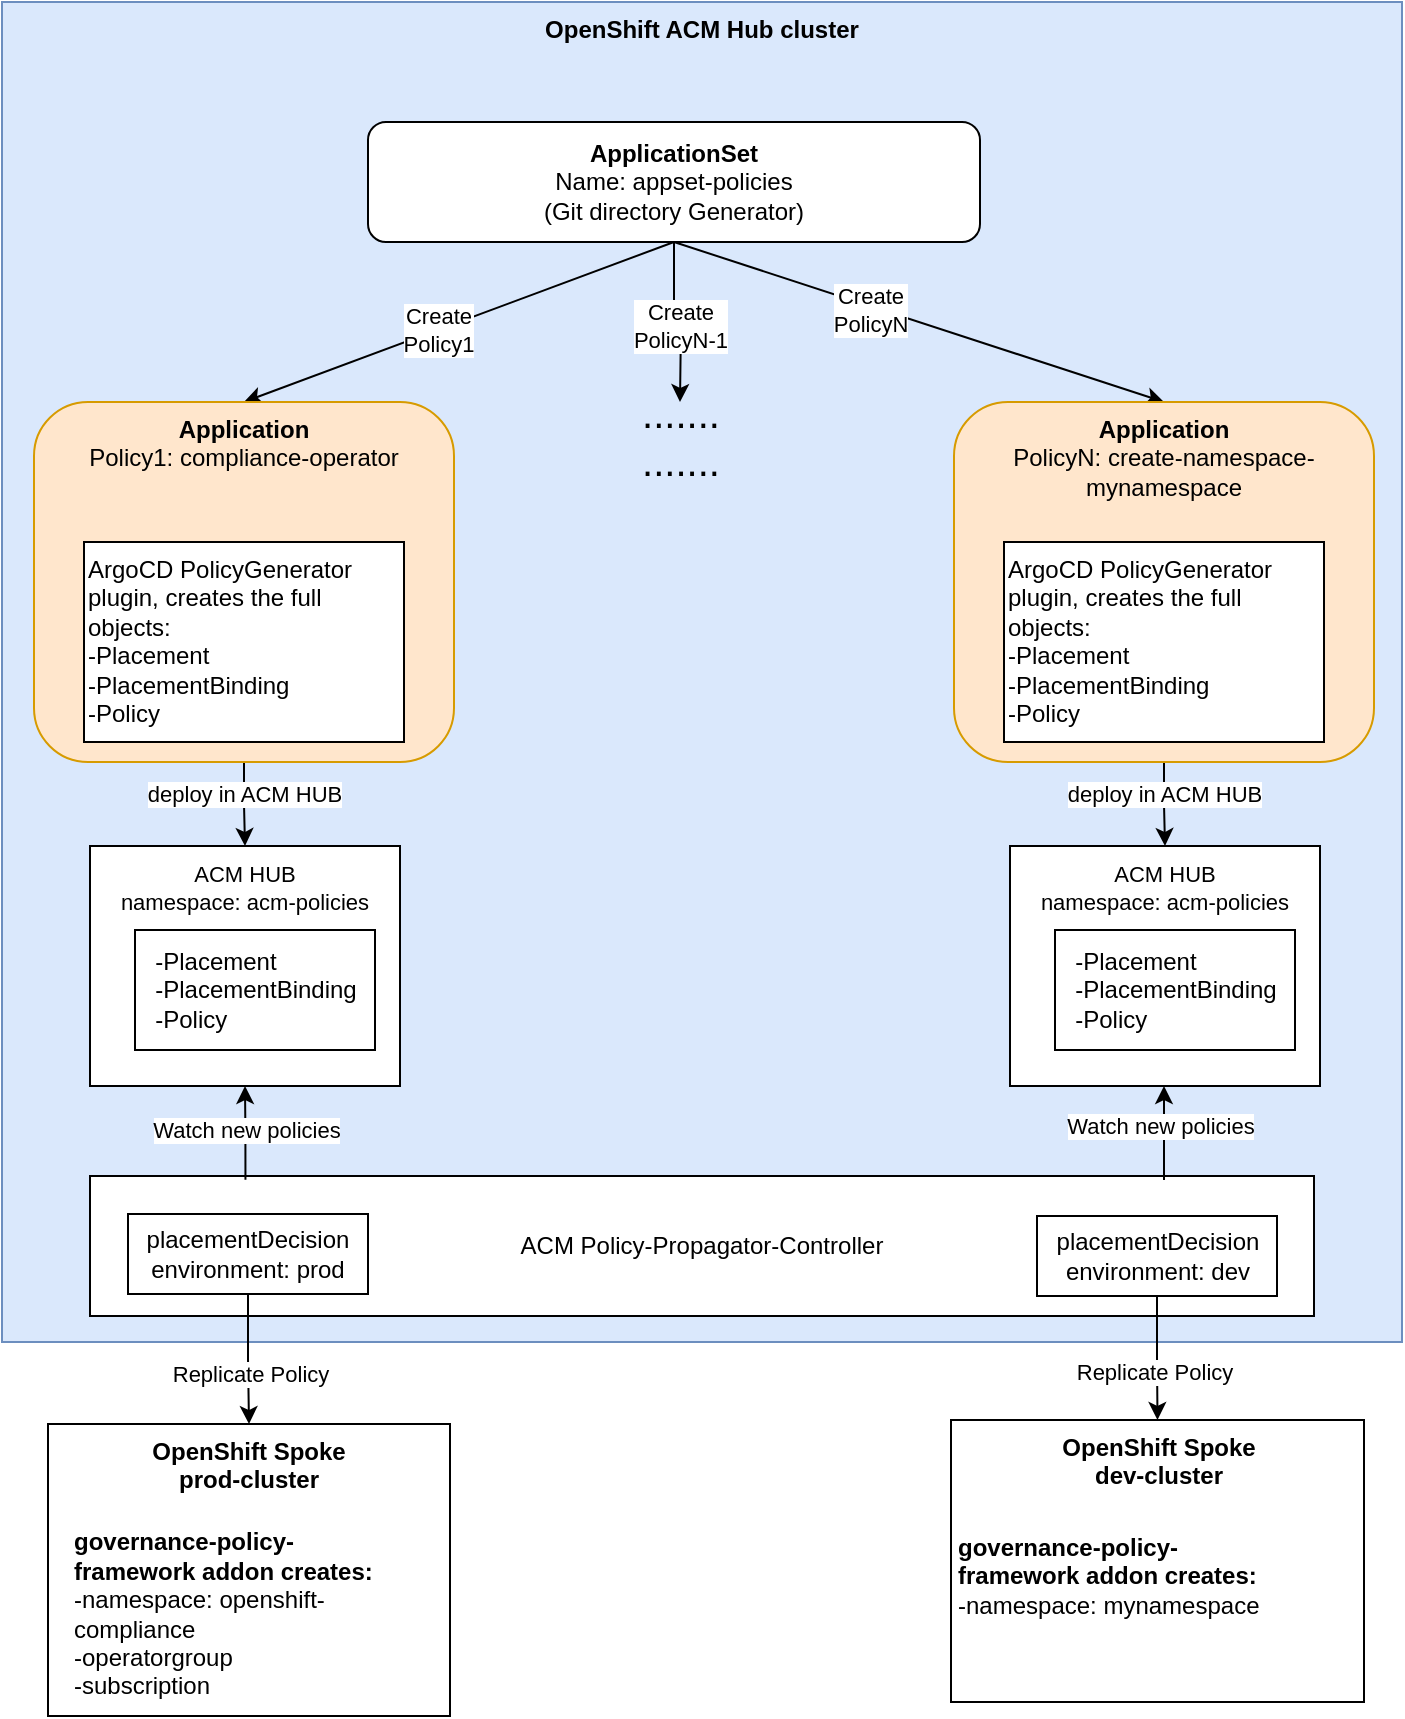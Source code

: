 <mxfile version="26.1.1">
  <diagram name="Page-1" id="bmxzmEVjPzu9OhD2EPQK">
    <mxGraphModel dx="1434" dy="871" grid="1" gridSize="10" guides="1" tooltips="1" connect="1" arrows="1" fold="1" page="1" pageScale="1" pageWidth="827" pageHeight="1169" math="0" shadow="0">
      <root>
        <mxCell id="0" />
        <mxCell id="1" parent="0" />
        <mxCell id="_zjkOJmLrae22tlbRbpd-3" value="&lt;b&gt;OpenShift ACM Hub cluster&lt;/b&gt;" style="rounded=0;whiteSpace=wrap;html=1;verticalAlign=top;fillColor=#dae8fc;strokeColor=#6c8ebf;" vertex="1" parent="1">
          <mxGeometry x="54" y="50" width="700" height="670" as="geometry" />
        </mxCell>
        <mxCell id="G2LgMif2vIfPvXsa3s2T-3" style="rounded=0;orthogonalLoop=1;jettySize=auto;html=1;exitX=0.5;exitY=1;exitDx=0;exitDy=0;entryX=0.5;entryY=0;entryDx=0;entryDy=0;" parent="1" source="G2LgMif2vIfPvXsa3s2T-1" target="G2LgMif2vIfPvXsa3s2T-2" edge="1">
          <mxGeometry relative="1" as="geometry" />
        </mxCell>
        <mxCell id="G2LgMif2vIfPvXsa3s2T-4" value="Create&lt;div&gt;Policy1&lt;/div&gt;" style="edgeLabel;html=1;align=center;verticalAlign=middle;resizable=0;points=[];" parent="G2LgMif2vIfPvXsa3s2T-3" vertex="1" connectable="0">
          <mxGeometry x="0.097" relative="1" as="geometry">
            <mxPoint as="offset" />
          </mxGeometry>
        </mxCell>
        <mxCell id="G2LgMif2vIfPvXsa3s2T-22" style="rounded=0;orthogonalLoop=1;jettySize=auto;html=1;exitX=0.5;exitY=1;exitDx=0;exitDy=0;entryX=0.5;entryY=0;entryDx=0;entryDy=0;" parent="1" source="G2LgMif2vIfPvXsa3s2T-1" target="G2LgMif2vIfPvXsa3s2T-18" edge="1">
          <mxGeometry relative="1" as="geometry" />
        </mxCell>
        <mxCell id="G2LgMif2vIfPvXsa3s2T-23" value="Create&lt;div&gt;PolicyN&lt;/div&gt;" style="edgeLabel;html=1;align=center;verticalAlign=middle;resizable=0;points=[];" parent="G2LgMif2vIfPvXsa3s2T-22" vertex="1" connectable="0">
          <mxGeometry x="-0.202" y="-2" relative="1" as="geometry">
            <mxPoint as="offset" />
          </mxGeometry>
        </mxCell>
        <mxCell id="G2LgMif2vIfPvXsa3s2T-24" style="edgeStyle=orthogonalEdgeStyle;rounded=0;orthogonalLoop=1;jettySize=auto;html=1;exitX=0.5;exitY=1;exitDx=0;exitDy=0;" parent="1" source="G2LgMif2vIfPvXsa3s2T-1" edge="1">
          <mxGeometry relative="1" as="geometry">
            <mxPoint x="393" y="250" as="targetPoint" />
          </mxGeometry>
        </mxCell>
        <mxCell id="G2LgMif2vIfPvXsa3s2T-25" value="Create&lt;div&gt;PolicyN-1&lt;/div&gt;" style="edgeLabel;html=1;align=center;verticalAlign=middle;resizable=0;points=[];" parent="G2LgMif2vIfPvXsa3s2T-24" vertex="1" connectable="0">
          <mxGeometry x="0.081" y="-1" relative="1" as="geometry">
            <mxPoint as="offset" />
          </mxGeometry>
        </mxCell>
        <mxCell id="G2LgMif2vIfPvXsa3s2T-1" value="&lt;b&gt;ApplicationSet&lt;/b&gt;&lt;div&gt;Name: appset-policies&lt;br&gt;&lt;div&gt;(Git directory Generator)&lt;/div&gt;&lt;/div&gt;" style="rounded=1;whiteSpace=wrap;html=1;" parent="1" vertex="1">
          <mxGeometry x="237" y="110" width="306" height="60" as="geometry" />
        </mxCell>
        <mxCell id="G2LgMif2vIfPvXsa3s2T-11" style="edgeStyle=orthogonalEdgeStyle;rounded=0;orthogonalLoop=1;jettySize=auto;html=1;exitX=0.5;exitY=1;exitDx=0;exitDy=0;entryX=0.5;entryY=0;entryDx=0;entryDy=0;" parent="1" source="G2LgMif2vIfPvXsa3s2T-2" target="G2LgMif2vIfPvXsa3s2T-10" edge="1">
          <mxGeometry relative="1" as="geometry" />
        </mxCell>
        <mxCell id="G2LgMif2vIfPvXsa3s2T-12" value="deploy in ACM HUB" style="edgeLabel;html=1;align=center;verticalAlign=middle;resizable=0;points=[];" parent="G2LgMif2vIfPvXsa3s2T-11" vertex="1" connectable="0">
          <mxGeometry x="-0.244" relative="1" as="geometry">
            <mxPoint as="offset" />
          </mxGeometry>
        </mxCell>
        <mxCell id="G2LgMif2vIfPvXsa3s2T-2" value="&lt;b&gt;Application&lt;/b&gt;&lt;div&gt;Policy1: compliance-operator&lt;/div&gt;" style="rounded=1;whiteSpace=wrap;html=1;verticalAlign=top;fillColor=#ffe6cc;strokeColor=#d79b00;" parent="1" vertex="1">
          <mxGeometry x="70" y="250" width="210" height="180" as="geometry" />
        </mxCell>
        <mxCell id="G2LgMif2vIfPvXsa3s2T-8" value="ArgoCD PolicyGenerator plugin,&amp;nbsp;&lt;span style=&quot;background-color: transparent; color: light-dark(rgb(0, 0, 0), rgb(255, 255, 255));&quot;&gt;creates the full objects:&amp;nbsp;&lt;/span&gt;&lt;div&gt;-Placement&lt;/div&gt;&lt;div&gt;-PlacementBinding&lt;/div&gt;&lt;div&gt;-Policy&lt;/div&gt;" style="rounded=0;whiteSpace=wrap;html=1;align=left;verticalAlign=top;" parent="1" vertex="1">
          <mxGeometry x="95" y="320" width="160" height="100" as="geometry" />
        </mxCell>
        <mxCell id="G2LgMif2vIfPvXsa3s2T-10" value="&lt;div&gt;&lt;span style=&quot;background-color: rgb(255, 255, 255); font-size: 11px; text-wrap-mode: nowrap; color: light-dark(rgb(0, 0, 0), rgb(255, 255, 255));&quot;&gt;ACM HUB&lt;/span&gt;&lt;/div&gt;&lt;div&gt;&lt;span style=&quot;background-color: rgb(255, 255, 255); font-size: 11px; text-wrap-mode: nowrap; color: light-dark(rgb(0, 0, 0), rgb(255, 255, 255));&quot;&gt;namespace: acm-policies&lt;/span&gt;&lt;/div&gt;&lt;div&gt;&lt;span style=&quot;background-color: rgb(255, 255, 255); font-size: 11px; text-wrap-mode: nowrap; color: light-dark(rgb(0, 0, 0), rgb(255, 255, 255));&quot;&gt;&lt;br&gt;&lt;/span&gt;&lt;/div&gt;" style="rounded=0;whiteSpace=wrap;html=1;verticalAlign=top;" parent="1" vertex="1">
          <mxGeometry x="98" y="472" width="155" height="120" as="geometry" />
        </mxCell>
        <mxCell id="G2LgMif2vIfPvXsa3s2T-13" value="&lt;div style=&quot;text-align: left;&quot;&gt;-Placement&lt;/div&gt;&lt;div style=&quot;text-align: left;&quot;&gt;-PlacementBinding&lt;/div&gt;&lt;div style=&quot;text-align: left;&quot;&gt;-Policy&lt;/div&gt;" style="rounded=0;whiteSpace=wrap;html=1;" parent="1" vertex="1">
          <mxGeometry x="120.5" y="514" width="120" height="60" as="geometry" />
        </mxCell>
        <mxCell id="G2LgMif2vIfPvXsa3s2T-16" style="edgeStyle=orthogonalEdgeStyle;rounded=0;orthogonalLoop=1;jettySize=auto;html=1;exitX=0.5;exitY=1;exitDx=0;exitDy=0;entryX=0.5;entryY=0;entryDx=0;entryDy=0;" parent="1" source="G2LgMif2vIfPvXsa3s2T-18" target="G2LgMif2vIfPvXsa3s2T-20" edge="1">
          <mxGeometry relative="1" as="geometry" />
        </mxCell>
        <mxCell id="G2LgMif2vIfPvXsa3s2T-17" value="deploy in ACM HUB" style="edgeLabel;html=1;align=center;verticalAlign=middle;resizable=0;points=[];" parent="G2LgMif2vIfPvXsa3s2T-16" vertex="1" connectable="0">
          <mxGeometry x="-0.244" relative="1" as="geometry">
            <mxPoint as="offset" />
          </mxGeometry>
        </mxCell>
        <mxCell id="G2LgMif2vIfPvXsa3s2T-18" value="&lt;b&gt;Application&lt;/b&gt;&lt;div&gt;PolicyN:&amp;nbsp;create-namespace-mynamespace&lt;/div&gt;" style="rounded=1;whiteSpace=wrap;html=1;verticalAlign=top;fillColor=#ffe6cc;strokeColor=#d79b00;" parent="1" vertex="1">
          <mxGeometry x="530" y="250" width="210" height="180" as="geometry" />
        </mxCell>
        <mxCell id="G2LgMif2vIfPvXsa3s2T-19" value="ArgoCD PolicyGenerator plugin,&amp;nbsp;&lt;span style=&quot;background-color: transparent; color: light-dark(rgb(0, 0, 0), rgb(255, 255, 255));&quot;&gt;creates the full objects:&amp;nbsp;&lt;/span&gt;&lt;div&gt;-Placement&lt;/div&gt;&lt;div&gt;-PlacementBinding&lt;/div&gt;&lt;div&gt;-Policy&lt;/div&gt;" style="rounded=0;whiteSpace=wrap;html=1;align=left;verticalAlign=top;" parent="1" vertex="1">
          <mxGeometry x="555" y="320" width="160" height="100" as="geometry" />
        </mxCell>
        <mxCell id="G2LgMif2vIfPvXsa3s2T-20" value="&lt;div&gt;&lt;span style=&quot;background-color: rgb(255, 255, 255); font-size: 11px; text-wrap-mode: nowrap; color: light-dark(rgb(0, 0, 0), rgb(255, 255, 255));&quot;&gt;ACM HUB&lt;/span&gt;&lt;/div&gt;&lt;div&gt;&lt;span style=&quot;background-color: rgb(255, 255, 255); font-size: 11px; text-wrap-mode: nowrap; color: light-dark(rgb(0, 0, 0), rgb(255, 255, 255));&quot;&gt;namespace: acm-policies&lt;/span&gt;&lt;/div&gt;&lt;div&gt;&lt;span style=&quot;background-color: rgb(255, 255, 255); font-size: 11px; text-wrap-mode: nowrap; color: light-dark(rgb(0, 0, 0), rgb(255, 255, 255));&quot;&gt;&lt;br&gt;&lt;/span&gt;&lt;/div&gt;" style="rounded=0;whiteSpace=wrap;html=1;verticalAlign=top;" parent="1" vertex="1">
          <mxGeometry x="558" y="472" width="155" height="120" as="geometry" />
        </mxCell>
        <mxCell id="G2LgMif2vIfPvXsa3s2T-21" value="&lt;div style=&quot;text-align: left;&quot;&gt;-Placement&lt;/div&gt;&lt;div style=&quot;text-align: left;&quot;&gt;-PlacementBinding&lt;/div&gt;&lt;div style=&quot;text-align: left;&quot;&gt;-Policy&lt;/div&gt;" style="rounded=0;whiteSpace=wrap;html=1;" parent="1" vertex="1">
          <mxGeometry x="580.5" y="514" width="120" height="60" as="geometry" />
        </mxCell>
        <mxCell id="G2LgMif2vIfPvXsa3s2T-26" value="&lt;font style=&quot;font-size: 20px;&quot;&gt;.......&lt;/font&gt;&lt;div&gt;&lt;font style=&quot;font-size: 20px;&quot;&gt;.......&lt;/font&gt;&lt;/div&gt;&lt;div&gt;&lt;br&gt;&lt;/div&gt;" style="text;html=1;align=center;verticalAlign=middle;whiteSpace=wrap;rounded=0;" parent="1" vertex="1">
          <mxGeometry x="356.5" y="260" width="73" height="30" as="geometry" />
        </mxCell>
        <mxCell id="G2LgMif2vIfPvXsa3s2T-28" value="ACM Policy-Propagator-Controller" style="rounded=0;whiteSpace=wrap;html=1;" parent="1" vertex="1">
          <mxGeometry x="98" y="637" width="612" height="70" as="geometry" />
        </mxCell>
        <mxCell id="G2LgMif2vIfPvXsa3s2T-29" style="edgeStyle=orthogonalEdgeStyle;rounded=0;orthogonalLoop=1;jettySize=auto;html=1;exitX=0.127;exitY=0.026;exitDx=0;exitDy=0;entryX=0.5;entryY=1;entryDx=0;entryDy=0;exitPerimeter=0;" parent="1" source="G2LgMif2vIfPvXsa3s2T-28" target="G2LgMif2vIfPvXsa3s2T-10" edge="1">
          <mxGeometry relative="1" as="geometry" />
        </mxCell>
        <mxCell id="G2LgMif2vIfPvXsa3s2T-32" value="Watch new policies" style="edgeLabel;html=1;align=center;verticalAlign=middle;resizable=0;points=[];" parent="G2LgMif2vIfPvXsa3s2T-29" vertex="1" connectable="0">
          <mxGeometry x="-0.242" relative="1" as="geometry">
            <mxPoint y="-7" as="offset" />
          </mxGeometry>
        </mxCell>
        <mxCell id="G2LgMif2vIfPvXsa3s2T-30" style="edgeStyle=orthogonalEdgeStyle;rounded=0;orthogonalLoop=1;jettySize=auto;html=1;exitX=0.127;exitY=0.026;exitDx=0;exitDy=0;entryX=0.5;entryY=1;entryDx=0;entryDy=0;exitPerimeter=0;" parent="1" edge="1">
          <mxGeometry relative="1" as="geometry">
            <mxPoint x="635" y="639" as="sourcePoint" />
            <mxPoint x="635" y="592" as="targetPoint" />
            <Array as="points">
              <mxPoint x="635" y="620" />
              <mxPoint x="635" y="620" />
            </Array>
          </mxGeometry>
        </mxCell>
        <mxCell id="G2LgMif2vIfPvXsa3s2T-31" value="Watch new policies" style="edgeLabel;html=1;align=center;verticalAlign=middle;resizable=0;points=[];" parent="G2LgMif2vIfPvXsa3s2T-30" vertex="1" connectable="0">
          <mxGeometry x="0.149" y="2" relative="1" as="geometry">
            <mxPoint as="offset" />
          </mxGeometry>
        </mxCell>
        <mxCell id="G2LgMif2vIfPvXsa3s2T-33" value="&lt;b&gt;OpenShift Spoke&lt;/b&gt;&lt;div&gt;&lt;b&gt;prod-cluster&lt;/b&gt;&lt;/div&gt;&lt;div style=&quot;text-align: left;&quot;&gt;&lt;br&gt;&lt;/div&gt;" style="rounded=0;whiteSpace=wrap;html=1;verticalAlign=top;" parent="1" vertex="1">
          <mxGeometry x="77" y="761" width="201" height="146" as="geometry" />
        </mxCell>
        <mxCell id="G2LgMif2vIfPvXsa3s2T-35" value="placementDecision&lt;div&gt;environment: prod&lt;/div&gt;" style="rounded=0;whiteSpace=wrap;html=1;" parent="1" vertex="1">
          <mxGeometry x="117" y="656" width="120" height="40" as="geometry" />
        </mxCell>
        <mxCell id="G2LgMif2vIfPvXsa3s2T-36" style="edgeStyle=orthogonalEdgeStyle;rounded=0;orthogonalLoop=1;jettySize=auto;html=1;exitX=0.5;exitY=1;exitDx=0;exitDy=0;entryX=0.5;entryY=0;entryDx=0;entryDy=0;" parent="1" source="G2LgMif2vIfPvXsa3s2T-35" target="G2LgMif2vIfPvXsa3s2T-33" edge="1">
          <mxGeometry relative="1" as="geometry" />
        </mxCell>
        <mxCell id="_zjkOJmLrae22tlbRbpd-1" value="Replicate Policy" style="edgeLabel;html=1;align=center;verticalAlign=middle;resizable=0;points=[];" vertex="1" connectable="0" parent="G2LgMif2vIfPvXsa3s2T-36">
          <mxGeometry x="-0.145" y="1" relative="1" as="geometry">
            <mxPoint y="12" as="offset" />
          </mxGeometry>
        </mxCell>
        <mxCell id="G2LgMif2vIfPvXsa3s2T-40" value="&lt;b&gt;OpenShift Spoke&lt;/b&gt;&lt;div&gt;&lt;b&gt;dev-cluster&lt;/b&gt;&lt;/div&gt;&lt;div&gt;&lt;div&gt;&lt;br&gt;&lt;/div&gt;&lt;/div&gt;" style="rounded=0;whiteSpace=wrap;html=1;verticalAlign=top;align=center;" parent="1" vertex="1">
          <mxGeometry x="528.5" y="759" width="206.5" height="141" as="geometry" />
        </mxCell>
        <mxCell id="G2LgMif2vIfPvXsa3s2T-41" value="placementDecision&lt;div&gt;environment: dev&lt;/div&gt;" style="rounded=0;whiteSpace=wrap;html=1;" parent="1" vertex="1">
          <mxGeometry x="571.5" y="657" width="120" height="40" as="geometry" />
        </mxCell>
        <mxCell id="G2LgMif2vIfPvXsa3s2T-43" style="edgeStyle=orthogonalEdgeStyle;rounded=0;orthogonalLoop=1;jettySize=auto;html=1;exitX=0.5;exitY=1;exitDx=0;exitDy=0;entryX=0.5;entryY=0;entryDx=0;entryDy=0;" parent="1" source="G2LgMif2vIfPvXsa3s2T-41" target="G2LgMif2vIfPvXsa3s2T-40" edge="1">
          <mxGeometry relative="1" as="geometry">
            <mxPoint x="640.0" y="699" as="sourcePoint" />
            <mxPoint x="645.5" y="755" as="targetPoint" />
          </mxGeometry>
        </mxCell>
        <mxCell id="G2LgMif2vIfPvXsa3s2T-44" value="Replicate Policy" style="edgeLabel;html=1;align=center;verticalAlign=middle;resizable=0;points=[];" parent="G2LgMif2vIfPvXsa3s2T-43" vertex="1" connectable="0">
          <mxGeometry x="0.241" y="1" relative="1" as="geometry">
            <mxPoint x="-3" as="offset" />
          </mxGeometry>
        </mxCell>
        <mxCell id="SfZNMjxyM3tuoI5MVNso-1" value="&lt;div style=&quot;text-align: left;&quot;&gt;&lt;b&gt;governance-policy-framework addon creates:&lt;/b&gt;&lt;/div&gt;&lt;div style=&quot;text-align: left;&quot;&gt;-namespace:&amp;nbsp;openshift-compliance&lt;/div&gt;&lt;div style=&quot;text-align: left;&quot;&gt;-operatorgroup&lt;/div&gt;&lt;div style=&quot;text-align: left;&quot;&gt;-subscription&lt;/div&gt;" style="text;html=1;align=center;verticalAlign=middle;whiteSpace=wrap;rounded=0;" parent="1" vertex="1">
          <mxGeometry x="89" y="816" width="170" height="80" as="geometry" />
        </mxCell>
        <mxCell id="SfZNMjxyM3tuoI5MVNso-3" value="&lt;div style=&quot;text-align: left;&quot;&gt;&lt;b style=&quot;background-color: transparent; color: light-dark(rgb(0, 0, 0), rgb(255, 255, 255));&quot;&gt;governance-policy-framework addon creates:&lt;/b&gt;&lt;/div&gt;&lt;div style=&quot;text-align: left;&quot;&gt;&lt;span style=&quot;background-color: transparent; color: light-dark(rgb(0, 0, 0), rgb(255, 255, 255));&quot;&gt;-namespace: mynamespace&lt;/span&gt;&lt;/div&gt;" style="text;html=1;align=center;verticalAlign=middle;whiteSpace=wrap;rounded=0;" parent="1" vertex="1">
          <mxGeometry x="530.5" y="797" width="170" height="80" as="geometry" />
        </mxCell>
      </root>
    </mxGraphModel>
  </diagram>
</mxfile>
